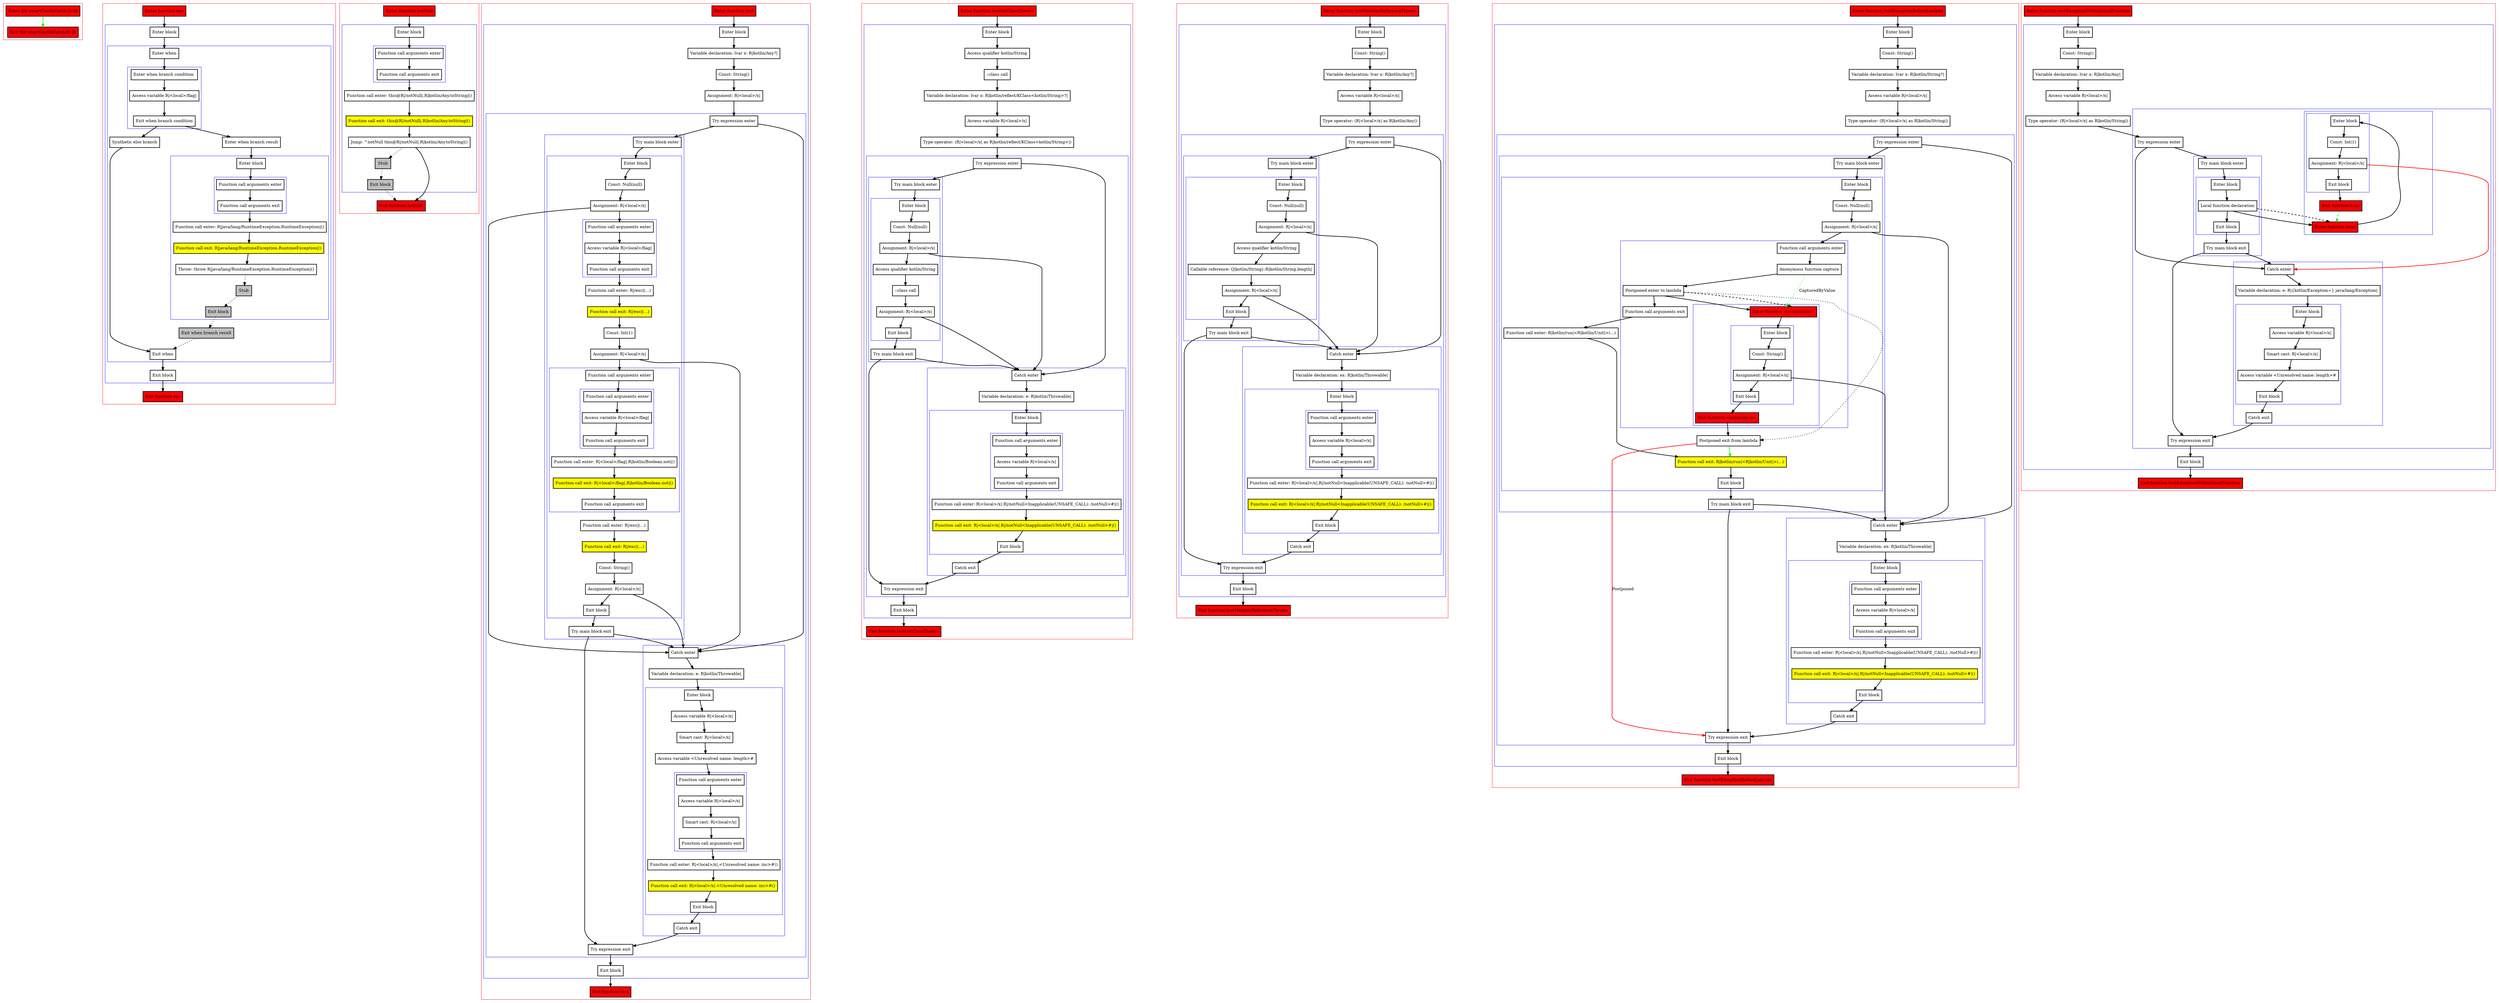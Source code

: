digraph smartCastInCatch_fir_kt {
    graph [nodesep=3]
    node [shape=box penwidth=2]
    edge [penwidth=2]

    subgraph cluster_0 {
        color=red
        0 [label="Enter file smartCastInCatch.fir.kt" style="filled" fillcolor=red];
        1 [label="Exit file smartCastInCatch.fir.kt" style="filled" fillcolor=red];
    }
    0 -> {1} [color=green];

    subgraph cluster_1 {
        color=red
        2 [label="Enter function exc" style="filled" fillcolor=red];
        subgraph cluster_2 {
            color=blue
            3 [label="Enter block"];
            subgraph cluster_3 {
                color=blue
                4 [label="Enter when"];
                subgraph cluster_4 {
                    color=blue
                    5 [label="Enter when branch condition "];
                    6 [label="Access variable R|<local>/flag|"];
                    7 [label="Exit when branch condition"];
                }
                8 [label="Synthetic else branch"];
                9 [label="Enter when branch result"];
                subgraph cluster_5 {
                    color=blue
                    10 [label="Enter block"];
                    subgraph cluster_6 {
                        color=blue
                        11 [label="Function call arguments enter"];
                        12 [label="Function call arguments exit"];
                    }
                    13 [label="Function call enter: R|java/lang/RuntimeException.RuntimeException|()"];
                    14 [label="Function call exit: R|java/lang/RuntimeException.RuntimeException|()" style="filled" fillcolor=yellow];
                    15 [label="Throw: throw R|java/lang/RuntimeException.RuntimeException|()"];
                    16 [label="Stub" style="filled" fillcolor=gray];
                    17 [label="Exit block" style="filled" fillcolor=gray];
                }
                18 [label="Exit when branch result" style="filled" fillcolor=gray];
                19 [label="Exit when"];
            }
            20 [label="Exit block"];
        }
        21 [label="Exit function exc" style="filled" fillcolor=red];
    }
    2 -> {3};
    3 -> {4};
    4 -> {5};
    5 -> {6};
    6 -> {7};
    7 -> {8 9};
    8 -> {19};
    9 -> {10};
    10 -> {11};
    11 -> {12};
    12 -> {13};
    13 -> {14};
    14 -> {15};
    15 -> {16} [style=dotted];
    16 -> {17} [style=dotted];
    17 -> {18} [style=dotted];
    18 -> {19} [style=dotted];
    19 -> {20};
    20 -> {21};

    subgraph cluster_7 {
        color=red
        22 [label="Enter function notNull" style="filled" fillcolor=red];
        subgraph cluster_8 {
            color=blue
            23 [label="Enter block"];
            subgraph cluster_9 {
                color=blue
                24 [label="Function call arguments enter"];
                25 [label="Function call arguments exit"];
            }
            26 [label="Function call enter: this@R|/notNull|.R|kotlin/Any.toString|()"];
            27 [label="Function call exit: this@R|/notNull|.R|kotlin/Any.toString|()" style="filled" fillcolor=yellow];
            28 [label="Jump: ^notNull this@R|/notNull|.R|kotlin/Any.toString|()"];
            29 [label="Stub" style="filled" fillcolor=gray];
            30 [label="Exit block" style="filled" fillcolor=gray];
        }
        31 [label="Exit function notNull" style="filled" fillcolor=red];
    }
    22 -> {23};
    23 -> {24};
    24 -> {25};
    25 -> {26};
    26 -> {27};
    27 -> {28};
    28 -> {31};
    28 -> {29} [style=dotted];
    29 -> {30} [style=dotted];
    30 -> {31} [style=dotted];

    subgraph cluster_10 {
        color=red
        32 [label="Enter function test" style="filled" fillcolor=red];
        subgraph cluster_11 {
            color=blue
            33 [label="Enter block"];
            34 [label="Variable declaration: lvar x: R|kotlin/Any?|"];
            35 [label="Const: String()"];
            36 [label="Assignment: R|<local>/x|"];
            subgraph cluster_12 {
                color=blue
                37 [label="Try expression enter"];
                subgraph cluster_13 {
                    color=blue
                    38 [label="Try main block enter"];
                    subgraph cluster_14 {
                        color=blue
                        39 [label="Enter block"];
                        40 [label="Const: Null(null)"];
                        41 [label="Assignment: R|<local>/x|"];
                        subgraph cluster_15 {
                            color=blue
                            42 [label="Function call arguments enter"];
                            43 [label="Access variable R|<local>/flag|"];
                            44 [label="Function call arguments exit"];
                        }
                        45 [label="Function call enter: R|/exc|(...)"];
                        46 [label="Function call exit: R|/exc|(...)" style="filled" fillcolor=yellow];
                        47 [label="Const: Int(1)"];
                        48 [label="Assignment: R|<local>/x|"];
                        subgraph cluster_16 {
                            color=blue
                            49 [label="Function call arguments enter"];
                            subgraph cluster_17 {
                                color=blue
                                50 [label="Function call arguments enter"];
                                51 [label="Access variable R|<local>/flag|"];
                                52 [label="Function call arguments exit"];
                            }
                            53 [label="Function call enter: R|<local>/flag|.R|kotlin/Boolean.not|()"];
                            54 [label="Function call exit: R|<local>/flag|.R|kotlin/Boolean.not|()" style="filled" fillcolor=yellow];
                            55 [label="Function call arguments exit"];
                        }
                        56 [label="Function call enter: R|/exc|(...)"];
                        57 [label="Function call exit: R|/exc|(...)" style="filled" fillcolor=yellow];
                        58 [label="Const: String()"];
                        59 [label="Assignment: R|<local>/x|"];
                        60 [label="Exit block"];
                    }
                    61 [label="Try main block exit"];
                }
                subgraph cluster_18 {
                    color=blue
                    62 [label="Catch enter"];
                    63 [label="Variable declaration: e: R|kotlin/Throwable|"];
                    subgraph cluster_19 {
                        color=blue
                        64 [label="Enter block"];
                        65 [label="Access variable R|<local>/x|"];
                        66 [label="Smart cast: R|<local>/x|"];
                        67 [label="Access variable <Unresolved name: length>#"];
                        subgraph cluster_20 {
                            color=blue
                            68 [label="Function call arguments enter"];
                            69 [label="Access variable R|<local>/x|"];
                            70 [label="Smart cast: R|<local>/x|"];
                            71 [label="Function call arguments exit"];
                        }
                        72 [label="Function call enter: R|<local>/x|.<Unresolved name: inc>#()"];
                        73 [label="Function call exit: R|<local>/x|.<Unresolved name: inc>#()" style="filled" fillcolor=yellow];
                        74 [label="Exit block"];
                    }
                    75 [label="Catch exit"];
                }
                76 [label="Try expression exit"];
            }
            77 [label="Exit block"];
        }
        78 [label="Exit function test" style="filled" fillcolor=red];
    }
    32 -> {33};
    33 -> {34};
    34 -> {35};
    35 -> {36};
    36 -> {37};
    37 -> {38 62};
    38 -> {39};
    39 -> {40};
    40 -> {41};
    41 -> {42 62};
    42 -> {43};
    43 -> {44};
    44 -> {45};
    45 -> {46};
    46 -> {47};
    47 -> {48};
    48 -> {49 62};
    49 -> {50};
    50 -> {51};
    51 -> {52};
    52 -> {53};
    53 -> {54};
    54 -> {55};
    55 -> {56};
    56 -> {57};
    57 -> {58};
    58 -> {59};
    59 -> {60 62};
    60 -> {61};
    61 -> {62 76};
    62 -> {63};
    63 -> {64};
    64 -> {65};
    65 -> {66};
    66 -> {67};
    67 -> {68};
    68 -> {69};
    69 -> {70};
    70 -> {71};
    71 -> {72};
    72 -> {73};
    73 -> {74};
    74 -> {75};
    75 -> {76};
    76 -> {77};
    77 -> {78};

    subgraph cluster_21 {
        color=red
        79 [label="Enter function testGetClassThrows" style="filled" fillcolor=red];
        subgraph cluster_22 {
            color=blue
            80 [label="Enter block"];
            81 [label="Access qualifier kotlin/String"];
            82 [label="::class call"];
            83 [label="Variable declaration: lvar x: R|kotlin/reflect/KClass<kotlin/String>?|"];
            84 [label="Access variable R|<local>/x|"];
            85 [label="Type operator: (R|<local>/x| as R|kotlin/reflect/KClass<kotlin/String>|)"];
            subgraph cluster_23 {
                color=blue
                86 [label="Try expression enter"];
                subgraph cluster_24 {
                    color=blue
                    87 [label="Try main block enter"];
                    subgraph cluster_25 {
                        color=blue
                        88 [label="Enter block"];
                        89 [label="Const: Null(null)"];
                        90 [label="Assignment: R|<local>/x|"];
                        91 [label="Access qualifier kotlin/String"];
                        92 [label="::class call"];
                        93 [label="Assignment: R|<local>/x|"];
                        94 [label="Exit block"];
                    }
                    95 [label="Try main block exit"];
                }
                subgraph cluster_26 {
                    color=blue
                    96 [label="Catch enter"];
                    97 [label="Variable declaration: e: R|kotlin/Throwable|"];
                    subgraph cluster_27 {
                        color=blue
                        98 [label="Enter block"];
                        subgraph cluster_28 {
                            color=blue
                            99 [label="Function call arguments enter"];
                            100 [label="Access variable R|<local>/x|"];
                            101 [label="Function call arguments exit"];
                        }
                        102 [label="Function call enter: R|<local>/x|.R|/notNull<Inapplicable(UNSAFE_CALL): /notNull>#|()"];
                        103 [label="Function call exit: R|<local>/x|.R|/notNull<Inapplicable(UNSAFE_CALL): /notNull>#|()" style="filled" fillcolor=yellow];
                        104 [label="Exit block"];
                    }
                    105 [label="Catch exit"];
                }
                106 [label="Try expression exit"];
            }
            107 [label="Exit block"];
        }
        108 [label="Exit function testGetClassThrows" style="filled" fillcolor=red];
    }
    79 -> {80};
    80 -> {81};
    81 -> {82};
    82 -> {83};
    83 -> {84};
    84 -> {85};
    85 -> {86};
    86 -> {87 96};
    87 -> {88};
    88 -> {89};
    89 -> {90};
    90 -> {91 96};
    91 -> {92};
    92 -> {93};
    93 -> {94 96};
    94 -> {95};
    95 -> {96 106};
    96 -> {97};
    97 -> {98};
    98 -> {99};
    99 -> {100};
    100 -> {101};
    101 -> {102};
    102 -> {103};
    103 -> {104};
    104 -> {105};
    105 -> {106};
    106 -> {107};
    107 -> {108};

    subgraph cluster_29 {
        color=red
        109 [label="Enter function testMemberReferenceThrows" style="filled" fillcolor=red];
        subgraph cluster_30 {
            color=blue
            110 [label="Enter block"];
            111 [label="Const: String()"];
            112 [label="Variable declaration: lvar x: R|kotlin/Any?|"];
            113 [label="Access variable R|<local>/x|"];
            114 [label="Type operator: (R|<local>/x| as R|kotlin/Any|)"];
            subgraph cluster_31 {
                color=blue
                115 [label="Try expression enter"];
                subgraph cluster_32 {
                    color=blue
                    116 [label="Try main block enter"];
                    subgraph cluster_33 {
                        color=blue
                        117 [label="Enter block"];
                        118 [label="Const: Null(null)"];
                        119 [label="Assignment: R|<local>/x|"];
                        120 [label="Access qualifier kotlin/String"];
                        121 [label="Callable reference: Q|kotlin/String|::R|kotlin/String.length|"];
                        122 [label="Assignment: R|<local>/x|"];
                        123 [label="Exit block"];
                    }
                    124 [label="Try main block exit"];
                }
                subgraph cluster_34 {
                    color=blue
                    125 [label="Catch enter"];
                    126 [label="Variable declaration: ex: R|kotlin/Throwable|"];
                    subgraph cluster_35 {
                        color=blue
                        127 [label="Enter block"];
                        subgraph cluster_36 {
                            color=blue
                            128 [label="Function call arguments enter"];
                            129 [label="Access variable R|<local>/x|"];
                            130 [label="Function call arguments exit"];
                        }
                        131 [label="Function call enter: R|<local>/x|.R|/notNull<Inapplicable(UNSAFE_CALL): /notNull>#|()"];
                        132 [label="Function call exit: R|<local>/x|.R|/notNull<Inapplicable(UNSAFE_CALL): /notNull>#|()" style="filled" fillcolor=yellow];
                        133 [label="Exit block"];
                    }
                    134 [label="Catch exit"];
                }
                135 [label="Try expression exit"];
            }
            136 [label="Exit block"];
        }
        137 [label="Exit function testMemberReferenceThrows" style="filled" fillcolor=red];
    }
    109 -> {110};
    110 -> {111};
    111 -> {112};
    112 -> {113};
    113 -> {114};
    114 -> {115};
    115 -> {116 125};
    116 -> {117};
    117 -> {118};
    118 -> {119};
    119 -> {120 125};
    120 -> {121};
    121 -> {122};
    122 -> {123 125};
    123 -> {124};
    124 -> {125 135};
    125 -> {126};
    126 -> {127};
    127 -> {128};
    128 -> {129};
    129 -> {130};
    130 -> {131};
    131 -> {132};
    132 -> {133};
    133 -> {134};
    134 -> {135};
    135 -> {136};
    136 -> {137};

    subgraph cluster_37 {
        color=red
        138 [label="Enter function testExceptionBeforeLambda" style="filled" fillcolor=red];
        subgraph cluster_38 {
            color=blue
            139 [label="Enter block"];
            140 [label="Const: String()"];
            141 [label="Variable declaration: lvar x: R|kotlin/String?|"];
            142 [label="Access variable R|<local>/x|"];
            143 [label="Type operator: (R|<local>/x| as R|kotlin/String|)"];
            subgraph cluster_39 {
                color=blue
                144 [label="Try expression enter"];
                subgraph cluster_40 {
                    color=blue
                    145 [label="Try main block enter"];
                    subgraph cluster_41 {
                        color=blue
                        146 [label="Enter block"];
                        147 [label="Const: Null(null)"];
                        148 [label="Assignment: R|<local>/x|"];
                        subgraph cluster_42 {
                            color=blue
                            149 [label="Function call arguments enter"];
                            150 [label="Anonymous function capture"];
                            151 [label="Postponed enter to lambda"];
                            subgraph cluster_43 {
                                color=blue
                                152 [label="Enter function <anonymous>" style="filled" fillcolor=red];
                                subgraph cluster_44 {
                                    color=blue
                                    153 [label="Enter block"];
                                    154 [label="Const: String()"];
                                    155 [label="Assignment: R|<local>/x|"];
                                    156 [label="Exit block"];
                                }
                                157 [label="Exit function <anonymous>" style="filled" fillcolor=red];
                            }
                            158 [label="Function call arguments exit"];
                        }
                        159 [label="Function call enter: R|kotlin/run|<R|kotlin/Unit|>(...)"];
                        160 [label="Postponed exit from lambda"];
                        161 [label="Function call exit: R|kotlin/run|<R|kotlin/Unit|>(...)" style="filled" fillcolor=yellow];
                        162 [label="Exit block"];
                    }
                    163 [label="Try main block exit"];
                }
                subgraph cluster_45 {
                    color=blue
                    164 [label="Catch enter"];
                    165 [label="Variable declaration: ex: R|kotlin/Throwable|"];
                    subgraph cluster_46 {
                        color=blue
                        166 [label="Enter block"];
                        subgraph cluster_47 {
                            color=blue
                            167 [label="Function call arguments enter"];
                            168 [label="Access variable R|<local>/x|"];
                            169 [label="Function call arguments exit"];
                        }
                        170 [label="Function call enter: R|<local>/x|.R|/notNull<Inapplicable(UNSAFE_CALL): /notNull>#|()"];
                        171 [label="Function call exit: R|<local>/x|.R|/notNull<Inapplicable(UNSAFE_CALL): /notNull>#|()" style="filled" fillcolor=yellow];
                        172 [label="Exit block"];
                    }
                    173 [label="Catch exit"];
                }
                174 [label="Try expression exit"];
            }
            175 [label="Exit block"];
        }
        176 [label="Exit function testExceptionBeforeLambda" style="filled" fillcolor=red];
    }
    138 -> {139};
    139 -> {140};
    140 -> {141};
    141 -> {142};
    142 -> {143};
    143 -> {144};
    144 -> {145 164};
    145 -> {146};
    146 -> {147};
    147 -> {148};
    148 -> {149 164};
    149 -> {150};
    150 -> {151};
    150 -> {152} [color=green style=dotted label="CapturedByValue"];
    151 -> {152 158};
    151 -> {160} [style=dotted];
    151 -> {152} [style=dashed];
    152 -> {153};
    153 -> {154};
    154 -> {155};
    155 -> {156 164};
    156 -> {157};
    157 -> {160};
    158 -> {159};
    159 -> {161};
    160 -> {161} [color=green];
    160 -> {174} [color=red label="Postponed"];
    161 -> {162};
    162 -> {163};
    163 -> {164 174};
    164 -> {165};
    165 -> {166};
    166 -> {167};
    167 -> {168};
    168 -> {169};
    169 -> {170};
    170 -> {171};
    171 -> {172};
    172 -> {173};
    173 -> {174};
    174 -> {175};
    175 -> {176};

    subgraph cluster_48 {
        color=red
        177 [label="Enter function testExceptionWithinLocalFunction" style="filled" fillcolor=red];
        subgraph cluster_49 {
            color=blue
            178 [label="Enter block"];
            179 [label="Const: String()"];
            180 [label="Variable declaration: lvar x: R|kotlin/Any|"];
            181 [label="Access variable R|<local>/x|"];
            182 [label="Type operator: (R|<local>/x| as R|kotlin/String|)"];
            subgraph cluster_50 {
                color=blue
                183 [label="Try expression enter"];
                subgraph cluster_51 {
                    color=blue
                    184 [label="Try main block enter"];
                    subgraph cluster_52 {
                        color=blue
                        185 [label="Enter block"];
                        186 [label="Local function declaration"];
                        187 [label="Exit block"];
                    }
                    188 [label="Try main block exit"];
                }
                subgraph cluster_53 {
                    color=blue
                    189 [label="Enter function local" style="filled" fillcolor=red];
                    subgraph cluster_54 {
                        color=blue
                        190 [label="Enter block"];
                        191 [label="Const: Int(1)"];
                        192 [label="Assignment: R|<local>/x|"];
                        193 [label="Exit block"];
                    }
                    194 [label="Exit function local" style="filled" fillcolor=red];
                }
                subgraph cluster_55 {
                    color=blue
                    195 [label="Catch enter"];
                    196 [label="Variable declaration: e: R|{kotlin/Exception=} java/lang/Exception|"];
                    subgraph cluster_56 {
                        color=blue
                        197 [label="Enter block"];
                        198 [label="Access variable R|<local>/x|"];
                        199 [label="Smart cast: R|<local>/x|"];
                        200 [label="Access variable <Unresolved name: length>#"];
                        201 [label="Exit block"];
                    }
                    202 [label="Catch exit"];
                }
                203 [label="Try expression exit"];
            }
            204 [label="Exit block"];
        }
        205 [label="Exit function testExceptionWithinLocalFunction" style="filled" fillcolor=red];
    }
    177 -> {178};
    178 -> {179};
    179 -> {180};
    180 -> {181};
    181 -> {182};
    182 -> {183};
    183 -> {184 195};
    184 -> {185};
    185 -> {186};
    186 -> {187 189};
    186 -> {189} [style=dashed];
    187 -> {188};
    188 -> {195 203};
    189 -> {190};
    190 -> {191};
    191 -> {192};
    192 -> {193};
    192 -> {195} [color=red];
    193 -> {194};
    194 -> {189} [color=green style=dashed];
    195 -> {196};
    196 -> {197};
    197 -> {198};
    198 -> {199};
    199 -> {200};
    200 -> {201};
    201 -> {202};
    202 -> {203};
    203 -> {204};
    204 -> {205};

}
